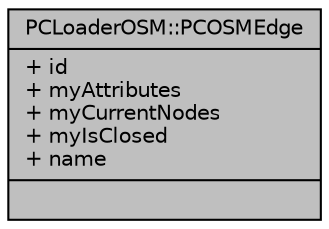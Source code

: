 digraph "PCLoaderOSM::PCOSMEdge"
{
  edge [fontname="Helvetica",fontsize="10",labelfontname="Helvetica",labelfontsize="10"];
  node [fontname="Helvetica",fontsize="10",shape=record];
  Node1 [label="{PCLoaderOSM::PCOSMEdge\n|+ id\l+ myAttributes\l+ myCurrentNodes\l+ myIsClosed\l+ name\l|}",height=0.2,width=0.4,color="black", fillcolor="grey75", style="filled", fontcolor="black"];
}
